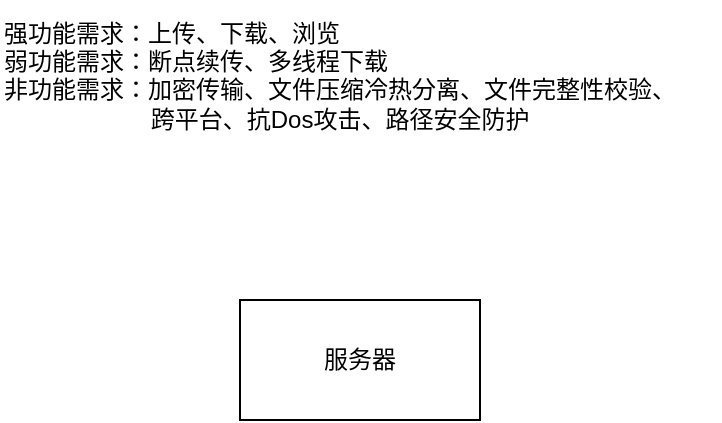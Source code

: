 <mxfile version="27.2.0">
  <diagram name="第 1 页" id="EgVRxSW-tZfRi_VYwBYs">
    <mxGraphModel dx="1042" dy="574" grid="1" gridSize="10" guides="1" tooltips="1" connect="1" arrows="1" fold="1" page="1" pageScale="1" pageWidth="827" pageHeight="1169" math="0" shadow="0">
      <root>
        <mxCell id="0" />
        <mxCell id="1" parent="0" />
        <mxCell id="EcNeO7zOBYpXXdtmW0NH-1" value="服务器" style="rounded=0;whiteSpace=wrap;html=1;" vertex="1" parent="1">
          <mxGeometry x="300" y="180" width="120" height="60" as="geometry" />
        </mxCell>
        <mxCell id="EcNeO7zOBYpXXdtmW0NH-2" value="强功能需求：上传、下载、浏览&lt;div&gt;弱功能需求：断点续传、多线程下载&lt;br&gt;&lt;div&gt;非功能需求：加密传输、文件压缩冷热分离、文件完整性校验、&lt;/div&gt;&lt;div&gt;&lt;span style=&quot;white-space: pre;&quot;&gt;&#x9;&lt;/span&gt;&lt;span style=&quot;white-space: pre;&quot;&gt;&#x9;&lt;/span&gt;&amp;nbsp; &amp;nbsp; &amp;nbsp; 跨平台、抗Dos攻击、路径安全防护&lt;/div&gt;&lt;div&gt;&lt;br&gt;&lt;/div&gt;&lt;/div&gt;" style="text;html=1;align=left;verticalAlign=middle;resizable=0;points=[];autosize=1;strokeColor=none;fillColor=none;" vertex="1" parent="1">
          <mxGeometry x="180" y="30" width="360" height="90" as="geometry" />
        </mxCell>
      </root>
    </mxGraphModel>
  </diagram>
</mxfile>
